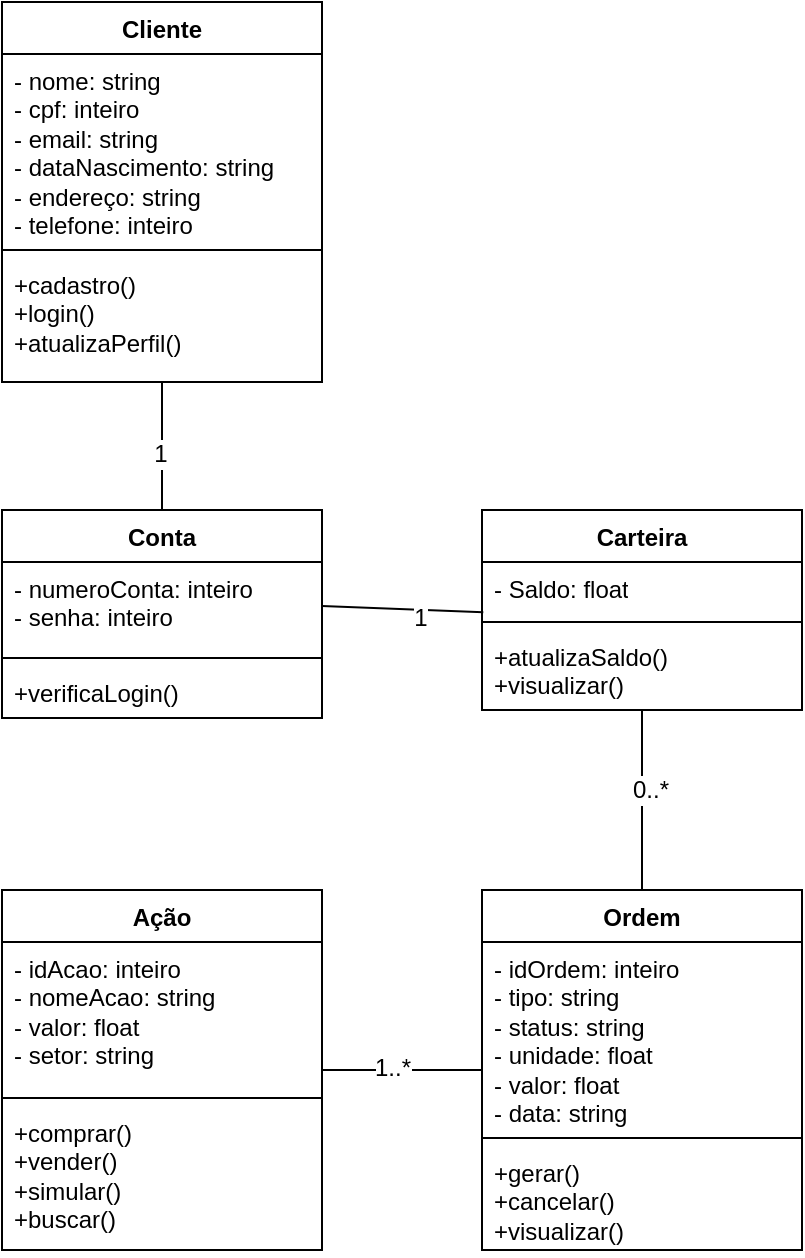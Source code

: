 <mxfile version="24.7.12">
  <diagram name="Página-1" id="QSc5uQVEmcGXGHB-SHIr">
    <mxGraphModel dx="1820" dy="850" grid="1" gridSize="10" guides="1" tooltips="1" connect="1" arrows="1" fold="1" page="1" pageScale="1" pageWidth="827" pageHeight="1169" math="0" shadow="0">
      <root>
        <mxCell id="0" />
        <mxCell id="1" parent="0" />
        <mxCell id="et-gNCcW7UQhUX8ODfVO-1" value="Cliente" style="swimlane;fontStyle=1;align=center;verticalAlign=top;childLayout=stackLayout;horizontal=1;startSize=26;horizontalStack=0;resizeParent=1;resizeParentMax=0;resizeLast=0;collapsible=1;marginBottom=0;whiteSpace=wrap;html=1;" parent="1" vertex="1">
          <mxGeometry x="240" y="56" width="160" height="190" as="geometry" />
        </mxCell>
        <mxCell id="et-gNCcW7UQhUX8ODfVO-2" value="- nome: string&lt;div&gt;- cpf: inteiro&lt;/div&gt;&lt;div&gt;- email: string&lt;/div&gt;&lt;div&gt;- dataNascimento: string&lt;/div&gt;&lt;div&gt;- endereço: string&lt;/div&gt;&lt;div&gt;- telefone: inteiro&lt;/div&gt;" style="text;strokeColor=none;fillColor=none;align=left;verticalAlign=top;spacingLeft=4;spacingRight=4;overflow=hidden;rotatable=0;points=[[0,0.5],[1,0.5]];portConstraint=eastwest;whiteSpace=wrap;html=1;" parent="et-gNCcW7UQhUX8ODfVO-1" vertex="1">
          <mxGeometry y="26" width="160" height="94" as="geometry" />
        </mxCell>
        <mxCell id="et-gNCcW7UQhUX8ODfVO-3" value="" style="line;strokeWidth=1;fillColor=none;align=left;verticalAlign=middle;spacingTop=-1;spacingLeft=3;spacingRight=3;rotatable=0;labelPosition=right;points=[];portConstraint=eastwest;strokeColor=inherit;" parent="et-gNCcW7UQhUX8ODfVO-1" vertex="1">
          <mxGeometry y="120" width="160" height="8" as="geometry" />
        </mxCell>
        <mxCell id="et-gNCcW7UQhUX8ODfVO-4" value="+cadastro()&lt;div&gt;+login()&lt;/div&gt;&lt;div&gt;+atualizaPerfil()&lt;/div&gt;" style="text;strokeColor=none;fillColor=none;align=left;verticalAlign=top;spacingLeft=4;spacingRight=4;overflow=hidden;rotatable=0;points=[[0,0.5],[1,0.5]];portConstraint=eastwest;whiteSpace=wrap;html=1;" parent="et-gNCcW7UQhUX8ODfVO-1" vertex="1">
          <mxGeometry y="128" width="160" height="62" as="geometry" />
        </mxCell>
        <mxCell id="9Wii11p6fcKuwRzObVXF-1" value="Ação" style="swimlane;fontStyle=1;align=center;verticalAlign=top;childLayout=stackLayout;horizontal=1;startSize=26;horizontalStack=0;resizeParent=1;resizeParentMax=0;resizeLast=0;collapsible=1;marginBottom=0;whiteSpace=wrap;html=1;" vertex="1" parent="1">
          <mxGeometry x="240" y="500" width="160" height="180" as="geometry" />
        </mxCell>
        <mxCell id="9Wii11p6fcKuwRzObVXF-2" value="- idAcao: inteiro&lt;div&gt;- nomeAcao: string&lt;/div&gt;&lt;div&gt;- valor: float&lt;/div&gt;&lt;div&gt;- setor: string&lt;/div&gt;" style="text;strokeColor=none;fillColor=none;align=left;verticalAlign=top;spacingLeft=4;spacingRight=4;overflow=hidden;rotatable=0;points=[[0,0.5],[1,0.5]];portConstraint=eastwest;whiteSpace=wrap;html=1;" vertex="1" parent="9Wii11p6fcKuwRzObVXF-1">
          <mxGeometry y="26" width="160" height="74" as="geometry" />
        </mxCell>
        <mxCell id="9Wii11p6fcKuwRzObVXF-3" value="" style="line;strokeWidth=1;fillColor=none;align=left;verticalAlign=middle;spacingTop=-1;spacingLeft=3;spacingRight=3;rotatable=0;labelPosition=right;points=[];portConstraint=eastwest;strokeColor=inherit;" vertex="1" parent="9Wii11p6fcKuwRzObVXF-1">
          <mxGeometry y="100" width="160" height="8" as="geometry" />
        </mxCell>
        <mxCell id="9Wii11p6fcKuwRzObVXF-4" value="+comprar()&lt;div&gt;+vender()&lt;/div&gt;&lt;div&gt;+simular()&lt;/div&gt;&lt;div&gt;+buscar()&lt;/div&gt;" style="text;strokeColor=none;fillColor=none;align=left;verticalAlign=top;spacingLeft=4;spacingRight=4;overflow=hidden;rotatable=0;points=[[0,0.5],[1,0.5]];portConstraint=eastwest;whiteSpace=wrap;html=1;" vertex="1" parent="9Wii11p6fcKuwRzObVXF-1">
          <mxGeometry y="108" width="160" height="72" as="geometry" />
        </mxCell>
        <mxCell id="9Wii11p6fcKuwRzObVXF-28" style="edgeStyle=none;curved=1;rounded=0;orthogonalLoop=1;jettySize=auto;html=1;fontSize=12;startSize=8;endSize=8;endArrow=none;endFill=0;" edge="1" parent="1" source="9Wii11p6fcKuwRzObVXF-5" target="9Wii11p6fcKuwRzObVXF-1">
          <mxGeometry relative="1" as="geometry" />
        </mxCell>
        <mxCell id="9Wii11p6fcKuwRzObVXF-36" value="1..*" style="edgeLabel;html=1;align=center;verticalAlign=middle;resizable=0;points=[];fontSize=12;" vertex="1" connectable="0" parent="9Wii11p6fcKuwRzObVXF-28">
          <mxGeometry x="0.135" y="-1" relative="1" as="geometry">
            <mxPoint as="offset" />
          </mxGeometry>
        </mxCell>
        <mxCell id="9Wii11p6fcKuwRzObVXF-5" value="Ordem" style="swimlane;fontStyle=1;align=center;verticalAlign=top;childLayout=stackLayout;horizontal=1;startSize=26;horizontalStack=0;resizeParent=1;resizeParentMax=0;resizeLast=0;collapsible=1;marginBottom=0;whiteSpace=wrap;html=1;" vertex="1" parent="1">
          <mxGeometry x="480" y="500" width="160" height="180" as="geometry" />
        </mxCell>
        <mxCell id="9Wii11p6fcKuwRzObVXF-6" value="- idOrdem: inteiro&lt;div&gt;- tipo: string&lt;/div&gt;&lt;div&gt;- status: string&lt;/div&gt;&lt;div&gt;- unidade: float&lt;/div&gt;&lt;div&gt;- valor: float&lt;/div&gt;&lt;div&gt;- data: string&lt;/div&gt;" style="text;strokeColor=none;fillColor=none;align=left;verticalAlign=top;spacingLeft=4;spacingRight=4;overflow=hidden;rotatable=0;points=[[0,0.5],[1,0.5]];portConstraint=eastwest;whiteSpace=wrap;html=1;" vertex="1" parent="9Wii11p6fcKuwRzObVXF-5">
          <mxGeometry y="26" width="160" height="94" as="geometry" />
        </mxCell>
        <mxCell id="9Wii11p6fcKuwRzObVXF-7" value="" style="line;strokeWidth=1;fillColor=none;align=left;verticalAlign=middle;spacingTop=-1;spacingLeft=3;spacingRight=3;rotatable=0;labelPosition=right;points=[];portConstraint=eastwest;strokeColor=inherit;" vertex="1" parent="9Wii11p6fcKuwRzObVXF-5">
          <mxGeometry y="120" width="160" height="8" as="geometry" />
        </mxCell>
        <mxCell id="9Wii11p6fcKuwRzObVXF-8" value="+gerar()&lt;div&gt;+cancelar()&lt;/div&gt;&lt;div&gt;+visualizar()&lt;/div&gt;" style="text;strokeColor=none;fillColor=none;align=left;verticalAlign=top;spacingLeft=4;spacingRight=4;overflow=hidden;rotatable=0;points=[[0,0.5],[1,0.5]];portConstraint=eastwest;whiteSpace=wrap;html=1;" vertex="1" parent="9Wii11p6fcKuwRzObVXF-5">
          <mxGeometry y="128" width="160" height="52" as="geometry" />
        </mxCell>
        <mxCell id="9Wii11p6fcKuwRzObVXF-9" value="Carteira" style="swimlane;fontStyle=1;align=center;verticalAlign=top;childLayout=stackLayout;horizontal=1;startSize=26;horizontalStack=0;resizeParent=1;resizeParentMax=0;resizeLast=0;collapsible=1;marginBottom=0;whiteSpace=wrap;html=1;" vertex="1" parent="1">
          <mxGeometry x="480" y="310" width="160" height="100" as="geometry" />
        </mxCell>
        <mxCell id="9Wii11p6fcKuwRzObVXF-10" value="- Saldo: float" style="text;strokeColor=none;fillColor=none;align=left;verticalAlign=top;spacingLeft=4;spacingRight=4;overflow=hidden;rotatable=0;points=[[0,0.5],[1,0.5]];portConstraint=eastwest;whiteSpace=wrap;html=1;" vertex="1" parent="9Wii11p6fcKuwRzObVXF-9">
          <mxGeometry y="26" width="160" height="26" as="geometry" />
        </mxCell>
        <mxCell id="9Wii11p6fcKuwRzObVXF-11" value="" style="line;strokeWidth=1;fillColor=none;align=left;verticalAlign=middle;spacingTop=-1;spacingLeft=3;spacingRight=3;rotatable=0;labelPosition=right;points=[];portConstraint=eastwest;strokeColor=inherit;" vertex="1" parent="9Wii11p6fcKuwRzObVXF-9">
          <mxGeometry y="52" width="160" height="8" as="geometry" />
        </mxCell>
        <mxCell id="9Wii11p6fcKuwRzObVXF-12" value="+atualizaSaldo()&lt;div&gt;+visualizar()&lt;/div&gt;" style="text;strokeColor=none;fillColor=none;align=left;verticalAlign=top;spacingLeft=4;spacingRight=4;overflow=hidden;rotatable=0;points=[[0,0.5],[1,0.5]];portConstraint=eastwest;whiteSpace=wrap;html=1;" vertex="1" parent="9Wii11p6fcKuwRzObVXF-9">
          <mxGeometry y="60" width="160" height="40" as="geometry" />
        </mxCell>
        <mxCell id="9Wii11p6fcKuwRzObVXF-15" value="Conta" style="swimlane;fontStyle=1;align=center;verticalAlign=top;childLayout=stackLayout;horizontal=1;startSize=26;horizontalStack=0;resizeParent=1;resizeParentMax=0;resizeLast=0;collapsible=1;marginBottom=0;whiteSpace=wrap;html=1;" vertex="1" parent="1">
          <mxGeometry x="240" y="310" width="160" height="104" as="geometry" />
        </mxCell>
        <mxCell id="9Wii11p6fcKuwRzObVXF-16" value="- numeroConta: inteiro&lt;div&gt;- senha: inteiro&lt;/div&gt;" style="text;strokeColor=none;fillColor=none;align=left;verticalAlign=top;spacingLeft=4;spacingRight=4;overflow=hidden;rotatable=0;points=[[0,0.5],[1,0.5]];portConstraint=eastwest;whiteSpace=wrap;html=1;" vertex="1" parent="9Wii11p6fcKuwRzObVXF-15">
          <mxGeometry y="26" width="160" height="44" as="geometry" />
        </mxCell>
        <mxCell id="9Wii11p6fcKuwRzObVXF-17" value="" style="line;strokeWidth=1;fillColor=none;align=left;verticalAlign=middle;spacingTop=-1;spacingLeft=3;spacingRight=3;rotatable=0;labelPosition=right;points=[];portConstraint=eastwest;strokeColor=inherit;" vertex="1" parent="9Wii11p6fcKuwRzObVXF-15">
          <mxGeometry y="70" width="160" height="8" as="geometry" />
        </mxCell>
        <mxCell id="9Wii11p6fcKuwRzObVXF-18" value="+verificaLogin()" style="text;strokeColor=none;fillColor=none;align=left;verticalAlign=top;spacingLeft=4;spacingRight=4;overflow=hidden;rotatable=0;points=[[0,0.5],[1,0.5]];portConstraint=eastwest;whiteSpace=wrap;html=1;" vertex="1" parent="9Wii11p6fcKuwRzObVXF-15">
          <mxGeometry y="78" width="160" height="26" as="geometry" />
        </mxCell>
        <mxCell id="9Wii11p6fcKuwRzObVXF-20" value="" style="endArrow=none;endFill=0;endSize=24;html=1;rounded=0;fontSize=12;edgeStyle=orthogonalEdgeStyle;exitX=0.5;exitY=0;exitDx=0;exitDy=0;" edge="1" parent="1" source="9Wii11p6fcKuwRzObVXF-15" target="et-gNCcW7UQhUX8ODfVO-4">
          <mxGeometry width="160" relative="1" as="geometry">
            <mxPoint x="320" y="280" as="sourcePoint" />
            <mxPoint x="290" y="260" as="targetPoint" />
            <Array as="points">
              <mxPoint x="320" y="260" />
              <mxPoint x="320" y="260" />
            </Array>
          </mxGeometry>
        </mxCell>
        <mxCell id="9Wii11p6fcKuwRzObVXF-33" value="1" style="edgeLabel;html=1;align=center;verticalAlign=middle;resizable=0;points=[];fontSize=12;" vertex="1" connectable="0" parent="9Wii11p6fcKuwRzObVXF-20">
          <mxGeometry x="-0.136" y="1" relative="1" as="geometry">
            <mxPoint y="-1" as="offset" />
          </mxGeometry>
        </mxCell>
        <mxCell id="9Wii11p6fcKuwRzObVXF-32" value="" style="endArrow=none;endFill=0;endSize=24;html=1;rounded=0;fontSize=12;curved=1;entryX=1;entryY=0.5;entryDx=0;entryDy=0;exitX=0.004;exitY=0.966;exitDx=0;exitDy=0;exitPerimeter=0;" edge="1" parent="1" source="9Wii11p6fcKuwRzObVXF-10" target="9Wii11p6fcKuwRzObVXF-16">
          <mxGeometry width="160" relative="1" as="geometry">
            <mxPoint x="430" y="370" as="sourcePoint" />
            <mxPoint x="570" y="450" as="targetPoint" />
          </mxGeometry>
        </mxCell>
        <mxCell id="9Wii11p6fcKuwRzObVXF-34" value="1" style="edgeLabel;html=1;align=center;verticalAlign=middle;resizable=0;points=[];fontSize=12;" vertex="1" connectable="0" parent="9Wii11p6fcKuwRzObVXF-32">
          <mxGeometry x="-0.207" y="4" relative="1" as="geometry">
            <mxPoint as="offset" />
          </mxGeometry>
        </mxCell>
        <mxCell id="9Wii11p6fcKuwRzObVXF-37" style="edgeStyle=none;curved=1;rounded=0;orthogonalLoop=1;jettySize=auto;html=1;entryX=0.5;entryY=0;entryDx=0;entryDy=0;fontSize=12;startSize=8;endSize=8;endArrow=none;endFill=0;" edge="1" parent="1" source="9Wii11p6fcKuwRzObVXF-12" target="9Wii11p6fcKuwRzObVXF-5">
          <mxGeometry relative="1" as="geometry" />
        </mxCell>
        <mxCell id="9Wii11p6fcKuwRzObVXF-38" value="0..*" style="edgeLabel;html=1;align=center;verticalAlign=middle;resizable=0;points=[];fontSize=12;" vertex="1" connectable="0" parent="9Wii11p6fcKuwRzObVXF-37">
          <mxGeometry x="-0.098" y="4" relative="1" as="geometry">
            <mxPoint y="-1" as="offset" />
          </mxGeometry>
        </mxCell>
      </root>
    </mxGraphModel>
  </diagram>
</mxfile>
